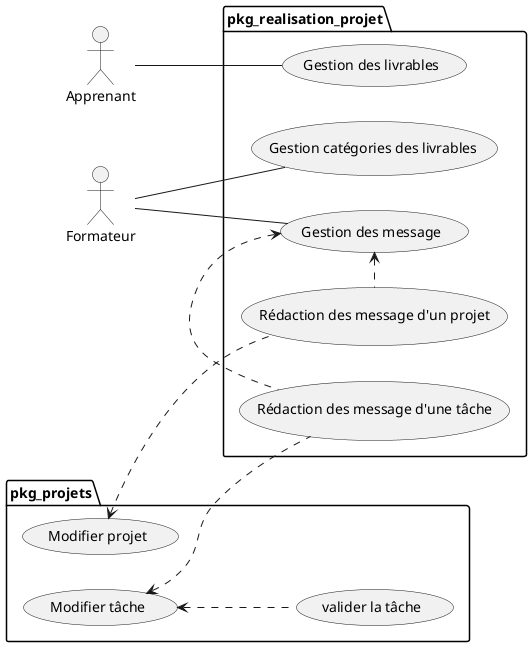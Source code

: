 @startuml uses_cases_pkg_realisation_projet

left to right direction

actor Apprenant as apprenant
actor Formateur as formateur

package pkg_realisation_projet {

 apprenant -- (Gestion des livrables)
 formateur -- (Gestion catégories des livrables)
 formateur -- (Gestion des message)
 (Gestion des message) <. (Rédaction des message d'un projet)
 (Gestion des message) <. (Rédaction des message d'une tâche)

}  

package pkg_projets{

  (Modifier projet)  <.. (Rédaction des message d'un projet)
  (Modifier tâche)  <.. (Rédaction des message d'une tâche)
  (Modifier tâche)  <.. (valider la tâche)

}


' note right of admin : "note 1"

@enduml